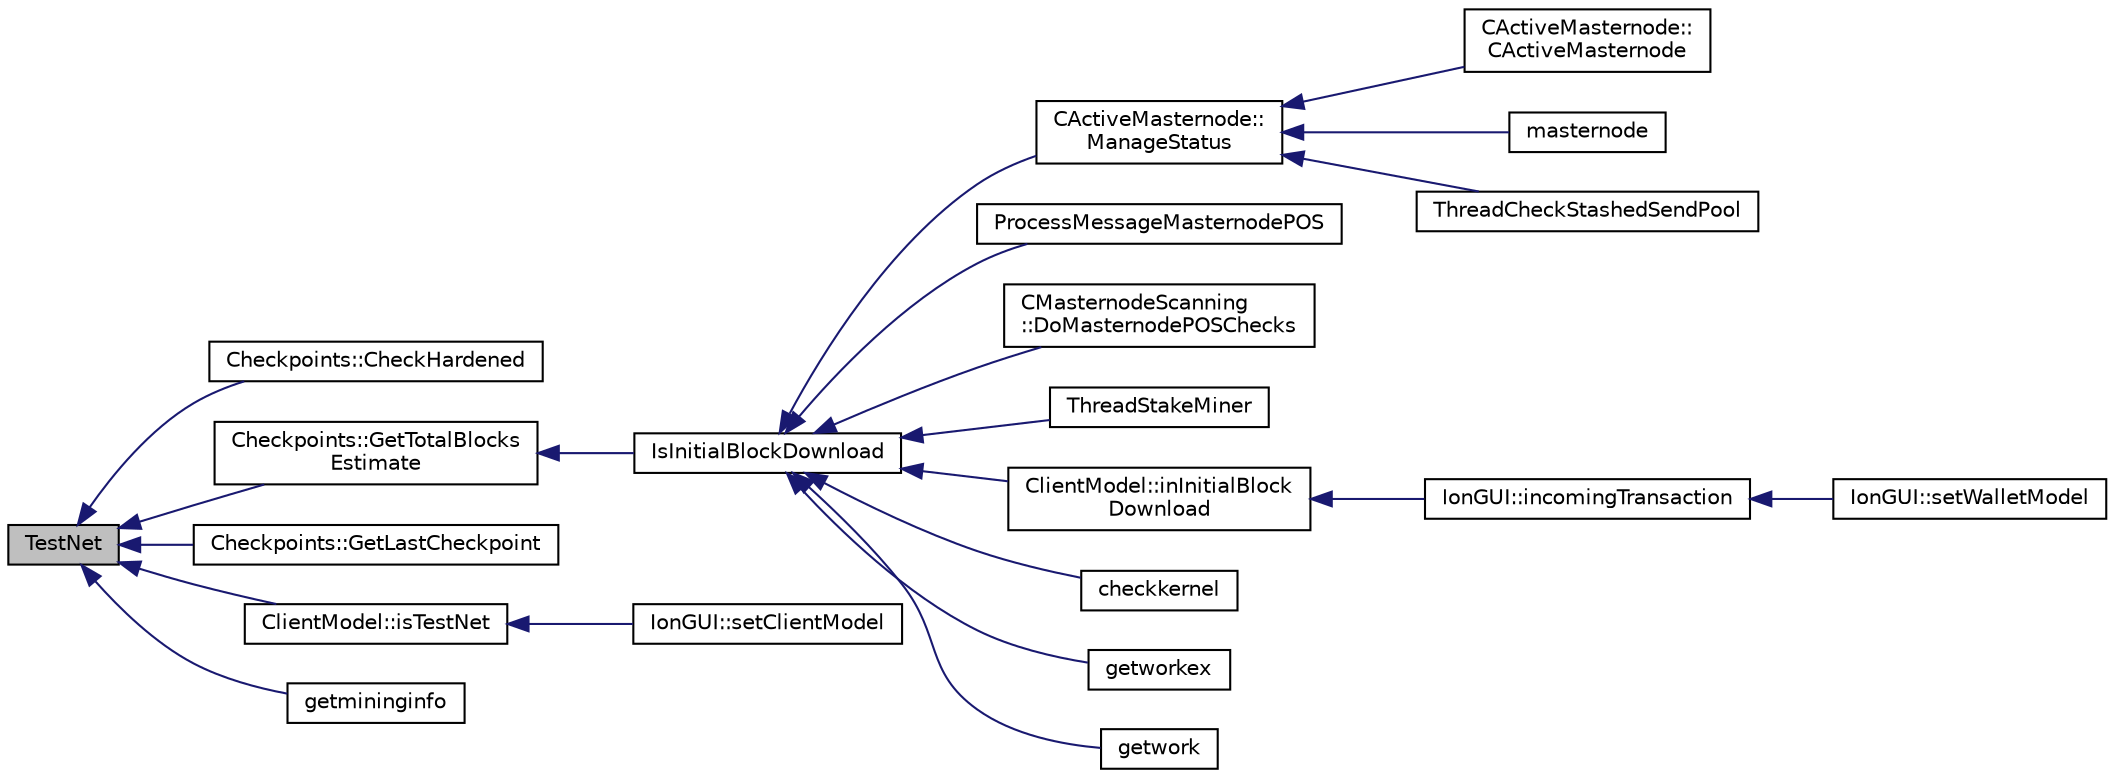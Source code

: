 digraph "TestNet"
{
  edge [fontname="Helvetica",fontsize="10",labelfontname="Helvetica",labelfontsize="10"];
  node [fontname="Helvetica",fontsize="10",shape=record];
  rankdir="LR";
  Node198 [label="TestNet",height=0.2,width=0.4,color="black", fillcolor="grey75", style="filled", fontcolor="black"];
  Node198 -> Node199 [dir="back",color="midnightblue",fontsize="10",style="solid",fontname="Helvetica"];
  Node199 [label="Checkpoints::CheckHardened",height=0.2,width=0.4,color="black", fillcolor="white", style="filled",URL="$d5/d46/namespace_checkpoints.html#a896b098d769129c8e84c511f838baaa7"];
  Node198 -> Node200 [dir="back",color="midnightblue",fontsize="10",style="solid",fontname="Helvetica"];
  Node200 [label="Checkpoints::GetTotalBlocks\lEstimate",height=0.2,width=0.4,color="black", fillcolor="white", style="filled",URL="$d5/d46/namespace_checkpoints.html#ac4dc0a0ba00009be52fee3eef694c2c0"];
  Node200 -> Node201 [dir="back",color="midnightblue",fontsize="10",style="solid",fontname="Helvetica"];
  Node201 [label="IsInitialBlockDownload",height=0.2,width=0.4,color="black", fillcolor="white", style="filled",URL="$db/d38/validation_8h.html#a5edcd96316574fd4a7f3ae0922a5cfd6",tooltip="Check whether we are doing an initial block download (synchronizing from disk or network) ..."];
  Node201 -> Node202 [dir="back",color="midnightblue",fontsize="10",style="solid",fontname="Helvetica"];
  Node202 [label="CActiveMasternode::\lManageStatus",height=0.2,width=0.4,color="black", fillcolor="white", style="filled",URL="$d9/d29/class_c_active_masternode.html#a8004b3b2100da7dcfedbd1e959633e51"];
  Node202 -> Node203 [dir="back",color="midnightblue",fontsize="10",style="solid",fontname="Helvetica"];
  Node203 [label="CActiveMasternode::\lCActiveMasternode",height=0.2,width=0.4,color="black", fillcolor="white", style="filled",URL="$d9/d29/class_c_active_masternode.html#a7ffb946d1b2aad0054d3b3efce8c0543"];
  Node202 -> Node204 [dir="back",color="midnightblue",fontsize="10",style="solid",fontname="Helvetica"];
  Node204 [label="masternode",height=0.2,width=0.4,color="black", fillcolor="white", style="filled",URL="$d5/d6b/rpcstashedsend_8cpp.html#a30609e443aeb47c29ed0878d16b1b5e1"];
  Node202 -> Node205 [dir="back",color="midnightblue",fontsize="10",style="solid",fontname="Helvetica"];
  Node205 [label="ThreadCheckStashedSendPool",height=0.2,width=0.4,color="black", fillcolor="white", style="filled",URL="$d9/dbc/stashedsend_8h.html#ab583ddc86effded8432ea5387f77d883"];
  Node201 -> Node206 [dir="back",color="midnightblue",fontsize="10",style="solid",fontname="Helvetica"];
  Node206 [label="ProcessMessageMasternodePOS",height=0.2,width=0.4,color="black", fillcolor="white", style="filled",URL="$dc/d51/masternode-pos_8h.html#a85194f5f57620d07bd87ef37bf2f6ef0"];
  Node201 -> Node207 [dir="back",color="midnightblue",fontsize="10",style="solid",fontname="Helvetica"];
  Node207 [label="CMasternodeScanning\l::DoMasternodePOSChecks",height=0.2,width=0.4,color="black", fillcolor="white", style="filled",URL="$d5/d9f/class_c_masternode_scanning.html#a6bc18fb7508f702e2a2d1c3731342f8f"];
  Node201 -> Node208 [dir="back",color="midnightblue",fontsize="10",style="solid",fontname="Helvetica"];
  Node208 [label="ThreadStakeMiner",height=0.2,width=0.4,color="black", fillcolor="white", style="filled",URL="$d6/de3/miner_8cpp.html#a31faece5ef0e403969b3d3debd79b352"];
  Node201 -> Node209 [dir="back",color="midnightblue",fontsize="10",style="solid",fontname="Helvetica"];
  Node209 [label="ClientModel::inInitialBlock\lDownload",height=0.2,width=0.4,color="black", fillcolor="white", style="filled",URL="$df/d25/class_client_model.html#af9798c364463ada09be477b15daf0fbe",tooltip="Return true if core is doing initial block download. "];
  Node209 -> Node210 [dir="back",color="midnightblue",fontsize="10",style="solid",fontname="Helvetica"];
  Node210 [label="IonGUI::incomingTransaction",height=0.2,width=0.4,color="black", fillcolor="white", style="filled",URL="$dc/d0b/class_ion_g_u_i.html#acdb78c5d98fb4528bd0e9f5b9c5ad048",tooltip="Show incoming transaction notification for new transactions. "];
  Node210 -> Node211 [dir="back",color="midnightblue",fontsize="10",style="solid",fontname="Helvetica"];
  Node211 [label="IonGUI::setWalletModel",height=0.2,width=0.4,color="black", fillcolor="white", style="filled",URL="$dc/d0b/class_ion_g_u_i.html#a37f87db65498b036d387c705a749c45d",tooltip="Set the wallet model. "];
  Node201 -> Node212 [dir="back",color="midnightblue",fontsize="10",style="solid",fontname="Helvetica"];
  Node212 [label="checkkernel",height=0.2,width=0.4,color="black", fillcolor="white", style="filled",URL="$d4/ddd/rpcmining_8cpp.html#a36ee2284a7252841b8a62a9531b6acbc"];
  Node201 -> Node213 [dir="back",color="midnightblue",fontsize="10",style="solid",fontname="Helvetica"];
  Node213 [label="getworkex",height=0.2,width=0.4,color="black", fillcolor="white", style="filled",URL="$d4/ddd/rpcmining_8cpp.html#aa40f86dc468a3f2ef4a3bba99e20a069"];
  Node201 -> Node214 [dir="back",color="midnightblue",fontsize="10",style="solid",fontname="Helvetica"];
  Node214 [label="getwork",height=0.2,width=0.4,color="black", fillcolor="white", style="filled",URL="$d4/ddd/rpcmining_8cpp.html#a356be62c93d38267a7da9e1cb644d547"];
  Node198 -> Node215 [dir="back",color="midnightblue",fontsize="10",style="solid",fontname="Helvetica"];
  Node215 [label="Checkpoints::GetLastCheckpoint",height=0.2,width=0.4,color="black", fillcolor="white", style="filled",URL="$d5/d46/namespace_checkpoints.html#a772b1a560dac76775484b1d4a06e3d77"];
  Node198 -> Node216 [dir="back",color="midnightblue",fontsize="10",style="solid",fontname="Helvetica"];
  Node216 [label="ClientModel::isTestNet",height=0.2,width=0.4,color="black", fillcolor="white", style="filled",URL="$df/d25/class_client_model.html#a95f7111c0087b54e282b6cb507fadca2",tooltip="Return true if client connected to testnet. "];
  Node216 -> Node217 [dir="back",color="midnightblue",fontsize="10",style="solid",fontname="Helvetica"];
  Node217 [label="IonGUI::setClientModel",height=0.2,width=0.4,color="black", fillcolor="white", style="filled",URL="$dc/d0b/class_ion_g_u_i.html#aee0c583c834ce4f4c598c29db83b0680",tooltip="Set the client model. "];
  Node198 -> Node218 [dir="back",color="midnightblue",fontsize="10",style="solid",fontname="Helvetica"];
  Node218 [label="getmininginfo",height=0.2,width=0.4,color="black", fillcolor="white", style="filled",URL="$d4/ddd/rpcmining_8cpp.html#a89c187faff7322c7d15134d13570ca1e"];
}
